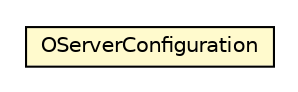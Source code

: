 #!/usr/local/bin/dot
#
# Class diagram 
# Generated by UMLGraph version R5_6-24-gf6e263 (http://www.umlgraph.org/)
#

digraph G {
	edge [fontname="Helvetica",fontsize=10,labelfontname="Helvetica",labelfontsize=10];
	node [fontname="Helvetica",fontsize=10,shape=plaintext];
	nodesep=0.25;
	ranksep=0.5;
	// com.orientechnologies.orient.server.config.OServerConfiguration
	c6615846 [label=<<table title="com.orientechnologies.orient.server.config.OServerConfiguration" border="0" cellborder="1" cellspacing="0" cellpadding="2" port="p" bgcolor="lemonChiffon" href="./OServerConfiguration.html">
		<tr><td><table border="0" cellspacing="0" cellpadding="1">
<tr><td align="center" balign="center"> OServerConfiguration </td></tr>
		</table></td></tr>
		</table>>, URL="./OServerConfiguration.html", fontname="Helvetica", fontcolor="black", fontsize=10.0];
}

